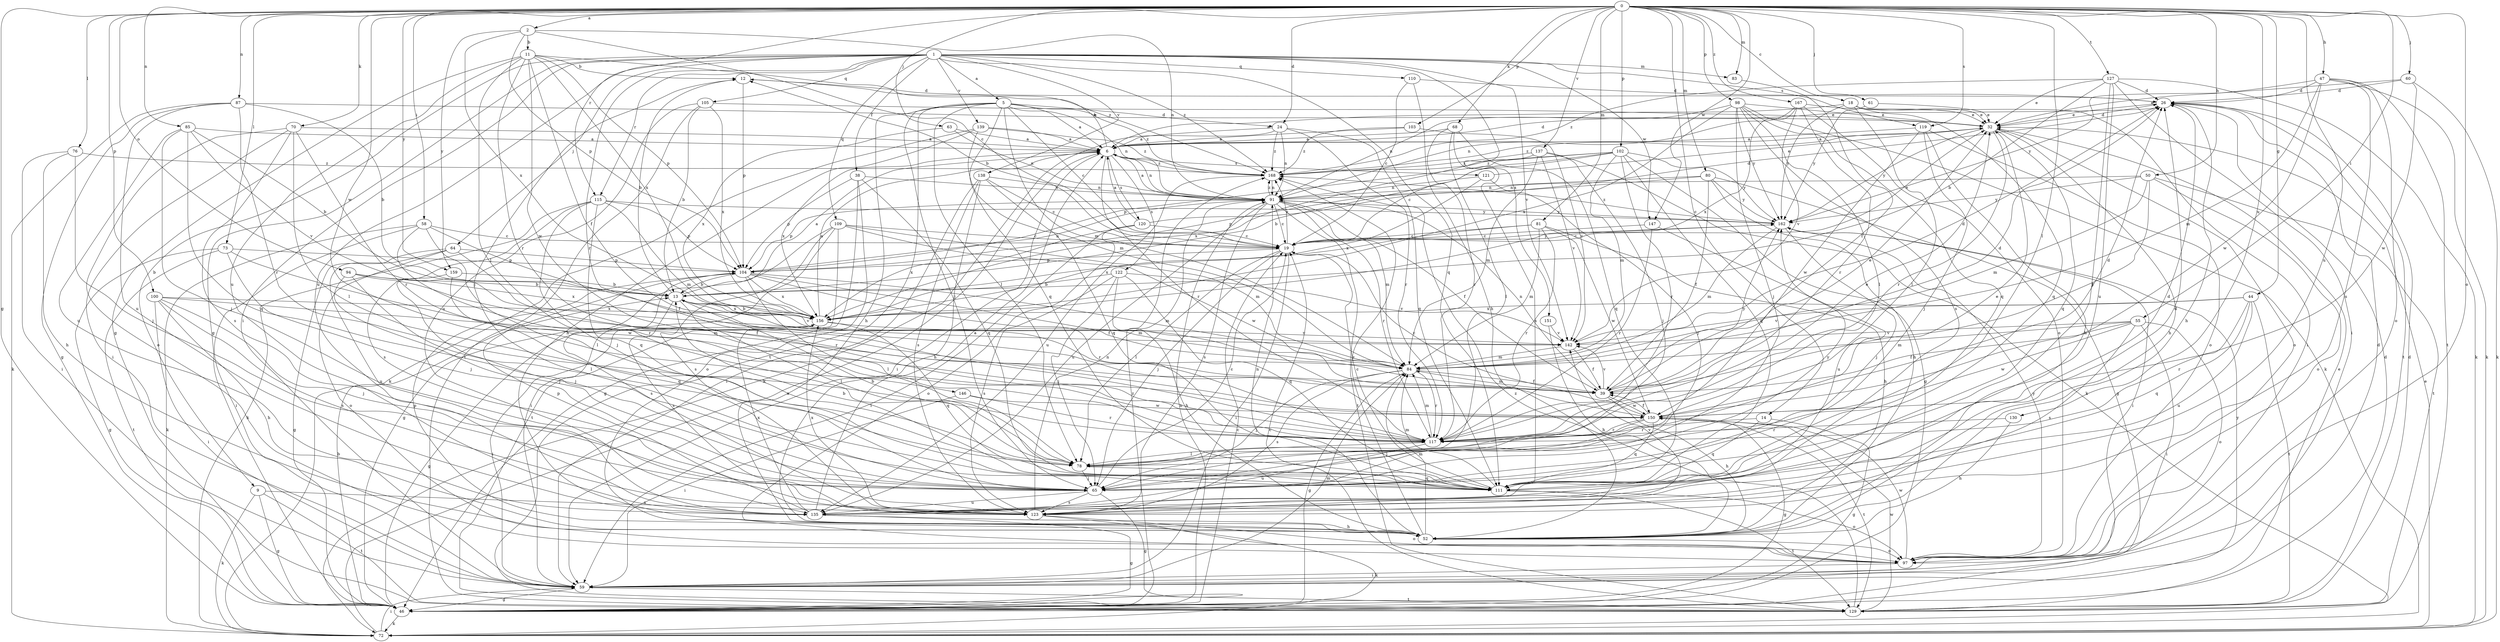 strict digraph  {
0;
1;
2;
5;
6;
9;
11;
12;
13;
14;
18;
19;
24;
26;
32;
38;
39;
44;
46;
47;
50;
52;
55;
58;
59;
60;
61;
63;
64;
65;
68;
70;
72;
73;
76;
78;
80;
81;
83;
84;
85;
87;
91;
94;
97;
98;
100;
102;
103;
104;
105;
109;
110;
111;
115;
117;
119;
120;
121;
122;
123;
127;
129;
130;
135;
137;
138;
139;
142;
146;
147;
150;
151;
156;
159;
162;
167;
168;
0 -> 2  [label=a];
0 -> 14  [label=c];
0 -> 18  [label=c];
0 -> 24  [label=d];
0 -> 44  [label=g];
0 -> 46  [label=g];
0 -> 47  [label=h];
0 -> 50  [label=h];
0 -> 55  [label=i];
0 -> 58  [label=i];
0 -> 60  [label=j];
0 -> 61  [label=j];
0 -> 63  [label=j];
0 -> 68  [label=k];
0 -> 70  [label=k];
0 -> 73  [label=l];
0 -> 76  [label=l];
0 -> 78  [label=l];
0 -> 80  [label=m];
0 -> 81  [label=m];
0 -> 83  [label=m];
0 -> 85  [label=n];
0 -> 87  [label=n];
0 -> 94  [label=o];
0 -> 97  [label=o];
0 -> 98  [label=p];
0 -> 100  [label=p];
0 -> 102  [label=p];
0 -> 103  [label=p];
0 -> 115  [label=r];
0 -> 119  [label=s];
0 -> 127  [label=t];
0 -> 130  [label=u];
0 -> 135  [label=u];
0 -> 137  [label=v];
0 -> 146  [label=w];
0 -> 147  [label=w];
0 -> 159  [label=y];
0 -> 167  [label=z];
1 -> 5  [label=a];
1 -> 9  [label=b];
1 -> 38  [label=f];
1 -> 46  [label=g];
1 -> 59  [label=i];
1 -> 64  [label=j];
1 -> 83  [label=m];
1 -> 105  [label=q];
1 -> 109  [label=q];
1 -> 110  [label=q];
1 -> 111  [label=q];
1 -> 115  [label=r];
1 -> 117  [label=r];
1 -> 119  [label=s];
1 -> 135  [label=u];
1 -> 138  [label=v];
1 -> 139  [label=v];
1 -> 142  [label=v];
1 -> 147  [label=w];
1 -> 151  [label=x];
1 -> 168  [label=z];
2 -> 11  [label=b];
2 -> 19  [label=c];
2 -> 91  [label=n];
2 -> 104  [label=p];
2 -> 156  [label=x];
2 -> 159  [label=y];
5 -> 6  [label=a];
5 -> 19  [label=c];
5 -> 24  [label=d];
5 -> 52  [label=h];
5 -> 65  [label=j];
5 -> 78  [label=l];
5 -> 84  [label=m];
5 -> 91  [label=n];
5 -> 111  [label=q];
5 -> 129  [label=t];
5 -> 168  [label=z];
6 -> 12  [label=b];
6 -> 26  [label=d];
6 -> 59  [label=i];
6 -> 91  [label=n];
6 -> 117  [label=r];
6 -> 120  [label=s];
6 -> 121  [label=s];
6 -> 122  [label=s];
6 -> 156  [label=x];
6 -> 168  [label=z];
9 -> 46  [label=g];
9 -> 72  [label=k];
9 -> 123  [label=s];
9 -> 129  [label=t];
11 -> 12  [label=b];
11 -> 39  [label=f];
11 -> 46  [label=g];
11 -> 78  [label=l];
11 -> 104  [label=p];
11 -> 117  [label=r];
11 -> 135  [label=u];
11 -> 150  [label=w];
11 -> 156  [label=x];
11 -> 168  [label=z];
12 -> 26  [label=d];
12 -> 65  [label=j];
12 -> 104  [label=p];
13 -> 6  [label=a];
13 -> 12  [label=b];
13 -> 78  [label=l];
13 -> 84  [label=m];
13 -> 123  [label=s];
13 -> 142  [label=v];
13 -> 156  [label=x];
14 -> 46  [label=g];
14 -> 111  [label=q];
14 -> 117  [label=r];
18 -> 6  [label=a];
18 -> 32  [label=e];
18 -> 59  [label=i];
18 -> 78  [label=l];
18 -> 111  [label=q];
18 -> 162  [label=y];
19 -> 12  [label=b];
19 -> 32  [label=e];
19 -> 59  [label=i];
19 -> 65  [label=j];
19 -> 78  [label=l];
19 -> 104  [label=p];
19 -> 162  [label=y];
19 -> 168  [label=z];
24 -> 6  [label=a];
24 -> 72  [label=k];
24 -> 91  [label=n];
24 -> 111  [label=q];
24 -> 117  [label=r];
24 -> 168  [label=z];
26 -> 32  [label=e];
26 -> 52  [label=h];
26 -> 129  [label=t];
32 -> 6  [label=a];
32 -> 26  [label=d];
32 -> 52  [label=h];
32 -> 97  [label=o];
32 -> 111  [label=q];
32 -> 117  [label=r];
32 -> 162  [label=y];
32 -> 168  [label=z];
38 -> 46  [label=g];
38 -> 91  [label=n];
38 -> 97  [label=o];
38 -> 104  [label=p];
38 -> 111  [label=q];
39 -> 26  [label=d];
39 -> 32  [label=e];
39 -> 52  [label=h];
39 -> 84  [label=m];
39 -> 91  [label=n];
39 -> 142  [label=v];
39 -> 150  [label=w];
39 -> 162  [label=y];
44 -> 111  [label=q];
44 -> 117  [label=r];
44 -> 129  [label=t];
44 -> 135  [label=u];
44 -> 142  [label=v];
44 -> 156  [label=x];
46 -> 13  [label=b];
46 -> 19  [label=c];
46 -> 26  [label=d];
46 -> 72  [label=k];
46 -> 91  [label=n];
46 -> 162  [label=y];
46 -> 168  [label=z];
47 -> 26  [label=d];
47 -> 72  [label=k];
47 -> 84  [label=m];
47 -> 97  [label=o];
47 -> 123  [label=s];
47 -> 129  [label=t];
47 -> 150  [label=w];
47 -> 162  [label=y];
50 -> 39  [label=f];
50 -> 84  [label=m];
50 -> 91  [label=n];
50 -> 97  [label=o];
50 -> 129  [label=t];
50 -> 162  [label=y];
52 -> 84  [label=m];
52 -> 91  [label=n];
52 -> 97  [label=o];
52 -> 104  [label=p];
52 -> 168  [label=z];
55 -> 39  [label=f];
55 -> 59  [label=i];
55 -> 84  [label=m];
55 -> 97  [label=o];
55 -> 123  [label=s];
55 -> 142  [label=v];
55 -> 150  [label=w];
58 -> 19  [label=c];
58 -> 39  [label=f];
58 -> 59  [label=i];
58 -> 72  [label=k];
58 -> 78  [label=l];
58 -> 117  [label=r];
59 -> 26  [label=d];
59 -> 46  [label=g];
59 -> 84  [label=m];
59 -> 129  [label=t];
60 -> 26  [label=d];
60 -> 32  [label=e];
60 -> 72  [label=k];
60 -> 150  [label=w];
61 -> 32  [label=e];
61 -> 162  [label=y];
63 -> 6  [label=a];
63 -> 91  [label=n];
63 -> 156  [label=x];
64 -> 46  [label=g];
64 -> 97  [label=o];
64 -> 104  [label=p];
64 -> 117  [label=r];
64 -> 135  [label=u];
65 -> 19  [label=c];
65 -> 46  [label=g];
65 -> 123  [label=s];
65 -> 135  [label=u];
65 -> 162  [label=y];
68 -> 6  [label=a];
68 -> 78  [label=l];
68 -> 111  [label=q];
68 -> 117  [label=r];
68 -> 123  [label=s];
70 -> 6  [label=a];
70 -> 59  [label=i];
70 -> 78  [label=l];
70 -> 97  [label=o];
70 -> 117  [label=r];
70 -> 123  [label=s];
72 -> 6  [label=a];
72 -> 32  [label=e];
72 -> 59  [label=i];
73 -> 46  [label=g];
73 -> 65  [label=j];
73 -> 104  [label=p];
73 -> 129  [label=t];
73 -> 150  [label=w];
76 -> 52  [label=h];
76 -> 59  [label=i];
76 -> 65  [label=j];
76 -> 168  [label=z];
78 -> 13  [label=b];
78 -> 32  [label=e];
78 -> 65  [label=j];
78 -> 111  [label=q];
80 -> 39  [label=f];
80 -> 46  [label=g];
80 -> 52  [label=h];
80 -> 91  [label=n];
80 -> 104  [label=p];
80 -> 162  [label=y];
81 -> 19  [label=c];
81 -> 52  [label=h];
81 -> 84  [label=m];
81 -> 117  [label=r];
81 -> 150  [label=w];
81 -> 156  [label=x];
83 -> 39  [label=f];
84 -> 39  [label=f];
84 -> 46  [label=g];
84 -> 65  [label=j];
84 -> 117  [label=r];
84 -> 123  [label=s];
85 -> 6  [label=a];
85 -> 13  [label=b];
85 -> 65  [label=j];
85 -> 111  [label=q];
85 -> 135  [label=u];
85 -> 142  [label=v];
87 -> 13  [label=b];
87 -> 32  [label=e];
87 -> 46  [label=g];
87 -> 72  [label=k];
87 -> 117  [label=r];
87 -> 135  [label=u];
91 -> 6  [label=a];
91 -> 19  [label=c];
91 -> 39  [label=f];
91 -> 84  [label=m];
91 -> 104  [label=p];
91 -> 117  [label=r];
91 -> 123  [label=s];
91 -> 129  [label=t];
91 -> 135  [label=u];
91 -> 162  [label=y];
91 -> 168  [label=z];
94 -> 13  [label=b];
94 -> 39  [label=f];
94 -> 65  [label=j];
94 -> 78  [label=l];
94 -> 156  [label=x];
97 -> 59  [label=i];
97 -> 150  [label=w];
97 -> 162  [label=y];
98 -> 32  [label=e];
98 -> 65  [label=j];
98 -> 72  [label=k];
98 -> 78  [label=l];
98 -> 91  [label=n];
98 -> 111  [label=q];
98 -> 123  [label=s];
98 -> 156  [label=x];
98 -> 162  [label=y];
100 -> 52  [label=h];
100 -> 59  [label=i];
100 -> 65  [label=j];
100 -> 84  [label=m];
100 -> 123  [label=s];
100 -> 156  [label=x];
102 -> 13  [label=b];
102 -> 19  [label=c];
102 -> 46  [label=g];
102 -> 84  [label=m];
102 -> 104  [label=p];
102 -> 111  [label=q];
102 -> 117  [label=r];
102 -> 162  [label=y];
102 -> 168  [label=z];
103 -> 6  [label=a];
103 -> 142  [label=v];
103 -> 168  [label=z];
104 -> 13  [label=b];
104 -> 39  [label=f];
104 -> 78  [label=l];
104 -> 84  [label=m];
104 -> 91  [label=n];
104 -> 117  [label=r];
104 -> 123  [label=s];
104 -> 156  [label=x];
105 -> 13  [label=b];
105 -> 32  [label=e];
105 -> 129  [label=t];
105 -> 135  [label=u];
105 -> 156  [label=x];
109 -> 19  [label=c];
109 -> 46  [label=g];
109 -> 59  [label=i];
109 -> 84  [label=m];
109 -> 123  [label=s];
109 -> 129  [label=t];
109 -> 150  [label=w];
110 -> 19  [label=c];
110 -> 26  [label=d];
110 -> 52  [label=h];
111 -> 13  [label=b];
111 -> 19  [label=c];
111 -> 26  [label=d];
111 -> 84  [label=m];
111 -> 97  [label=o];
111 -> 129  [label=t];
115 -> 65  [label=j];
115 -> 72  [label=k];
115 -> 84  [label=m];
115 -> 104  [label=p];
115 -> 111  [label=q];
115 -> 123  [label=s];
115 -> 162  [label=y];
117 -> 32  [label=e];
117 -> 78  [label=l];
117 -> 84  [label=m];
117 -> 135  [label=u];
119 -> 6  [label=a];
119 -> 52  [label=h];
119 -> 65  [label=j];
119 -> 97  [label=o];
119 -> 150  [label=w];
120 -> 6  [label=a];
120 -> 19  [label=c];
120 -> 26  [label=d];
120 -> 59  [label=i];
120 -> 97  [label=o];
120 -> 156  [label=x];
121 -> 32  [label=e];
121 -> 65  [label=j];
121 -> 91  [label=n];
121 -> 156  [label=x];
122 -> 13  [label=b];
122 -> 52  [label=h];
122 -> 65  [label=j];
122 -> 111  [label=q];
122 -> 123  [label=s];
122 -> 142  [label=v];
123 -> 72  [label=k];
123 -> 91  [label=n];
123 -> 97  [label=o];
123 -> 142  [label=v];
123 -> 156  [label=x];
127 -> 13  [label=b];
127 -> 26  [label=d];
127 -> 32  [label=e];
127 -> 59  [label=i];
127 -> 65  [label=j];
127 -> 72  [label=k];
127 -> 135  [label=u];
127 -> 168  [label=z];
129 -> 19  [label=c];
129 -> 26  [label=d];
129 -> 32  [label=e];
129 -> 150  [label=w];
129 -> 168  [label=z];
130 -> 52  [label=h];
130 -> 117  [label=r];
135 -> 6  [label=a];
135 -> 26  [label=d];
135 -> 46  [label=g];
135 -> 52  [label=h];
135 -> 104  [label=p];
135 -> 156  [label=x];
137 -> 65  [label=j];
137 -> 72  [label=k];
137 -> 84  [label=m];
137 -> 142  [label=v];
137 -> 156  [label=x];
137 -> 168  [label=z];
138 -> 19  [label=c];
138 -> 52  [label=h];
138 -> 59  [label=i];
138 -> 91  [label=n];
138 -> 111  [label=q];
138 -> 123  [label=s];
139 -> 6  [label=a];
139 -> 52  [label=h];
139 -> 72  [label=k];
139 -> 84  [label=m];
139 -> 168  [label=z];
142 -> 26  [label=d];
142 -> 39  [label=f];
142 -> 84  [label=m];
146 -> 59  [label=i];
146 -> 117  [label=r];
146 -> 150  [label=w];
147 -> 19  [label=c];
147 -> 117  [label=r];
147 -> 135  [label=u];
150 -> 19  [label=c];
150 -> 26  [label=d];
150 -> 39  [label=f];
150 -> 46  [label=g];
150 -> 65  [label=j];
150 -> 111  [label=q];
150 -> 117  [label=r];
150 -> 129  [label=t];
151 -> 52  [label=h];
151 -> 142  [label=v];
156 -> 6  [label=a];
156 -> 13  [label=b];
156 -> 46  [label=g];
156 -> 59  [label=i];
156 -> 111  [label=q];
156 -> 142  [label=v];
159 -> 13  [label=b];
159 -> 65  [label=j];
159 -> 111  [label=q];
162 -> 19  [label=c];
162 -> 59  [label=i];
162 -> 65  [label=j];
162 -> 84  [label=m];
162 -> 168  [label=z];
167 -> 32  [label=e];
167 -> 91  [label=n];
167 -> 97  [label=o];
167 -> 117  [label=r];
167 -> 142  [label=v];
167 -> 156  [label=x];
168 -> 91  [label=n];
168 -> 135  [label=u];
}
